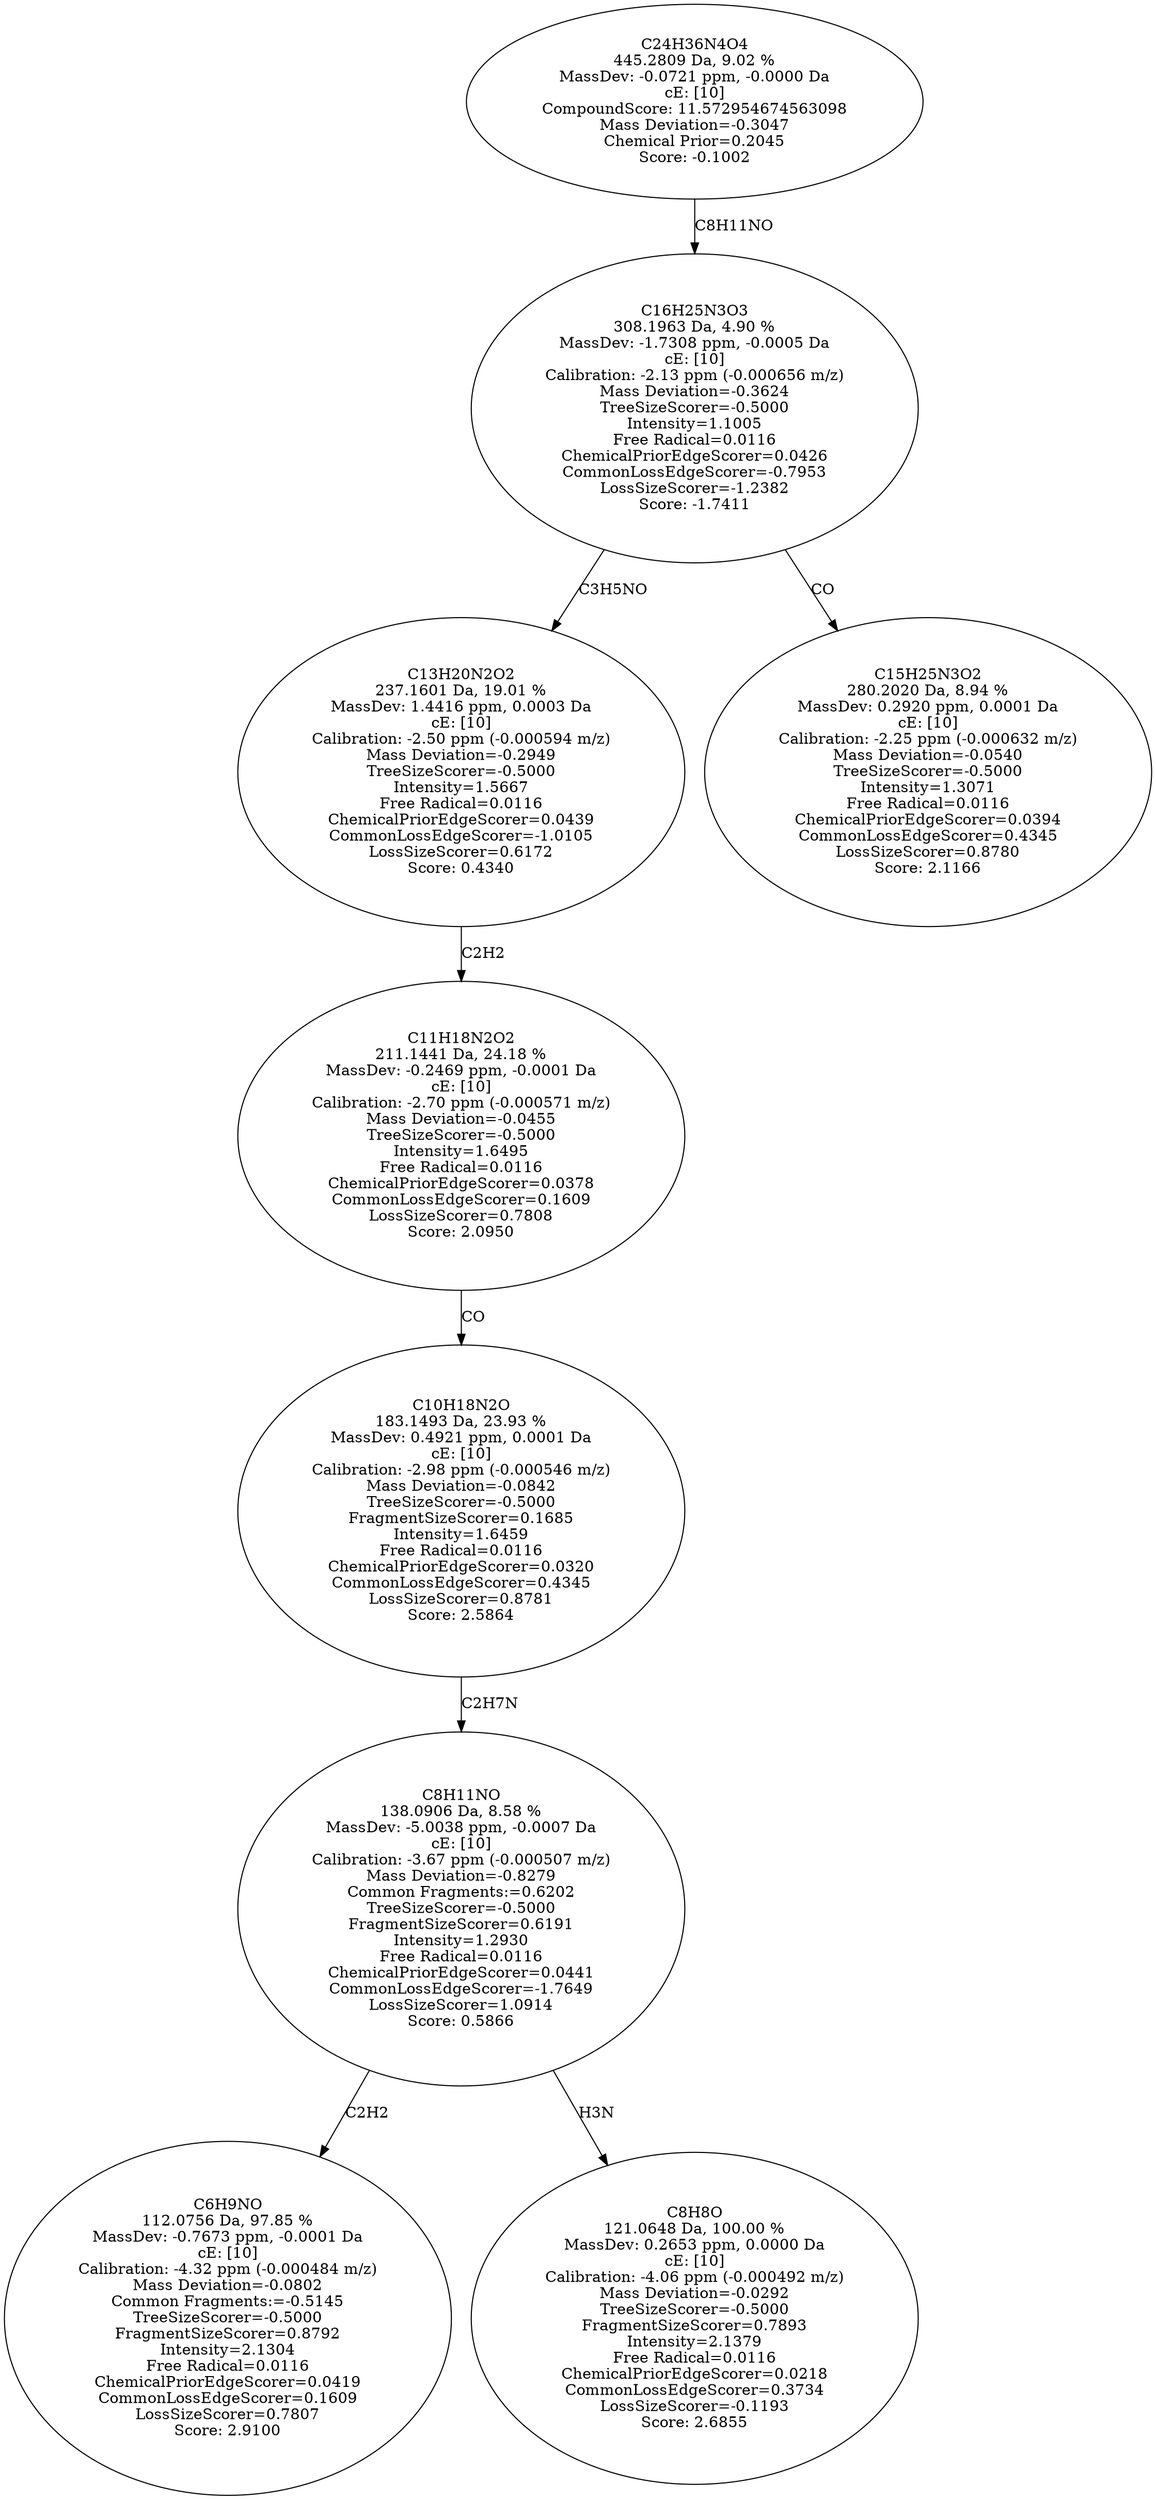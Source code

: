 strict digraph {
v1 [label="C6H9NO\n112.0756 Da, 97.85 %\nMassDev: -0.7673 ppm, -0.0001 Da\ncE: [10]\nCalibration: -4.32 ppm (-0.000484 m/z)\nMass Deviation=-0.0802\nCommon Fragments:=-0.5145\nTreeSizeScorer=-0.5000\nFragmentSizeScorer=0.8792\nIntensity=2.1304\nFree Radical=0.0116\nChemicalPriorEdgeScorer=0.0419\nCommonLossEdgeScorer=0.1609\nLossSizeScorer=0.7807\nScore: 2.9100"];
v2 [label="C8H8O\n121.0648 Da, 100.00 %\nMassDev: 0.2653 ppm, 0.0000 Da\ncE: [10]\nCalibration: -4.06 ppm (-0.000492 m/z)\nMass Deviation=-0.0292\nTreeSizeScorer=-0.5000\nFragmentSizeScorer=0.7893\nIntensity=2.1379\nFree Radical=0.0116\nChemicalPriorEdgeScorer=0.0218\nCommonLossEdgeScorer=0.3734\nLossSizeScorer=-0.1193\nScore: 2.6855"];
v3 [label="C8H11NO\n138.0906 Da, 8.58 %\nMassDev: -5.0038 ppm, -0.0007 Da\ncE: [10]\nCalibration: -3.67 ppm (-0.000507 m/z)\nMass Deviation=-0.8279\nCommon Fragments:=0.6202\nTreeSizeScorer=-0.5000\nFragmentSizeScorer=0.6191\nIntensity=1.2930\nFree Radical=0.0116\nChemicalPriorEdgeScorer=0.0441\nCommonLossEdgeScorer=-1.7649\nLossSizeScorer=1.0914\nScore: 0.5866"];
v4 [label="C10H18N2O\n183.1493 Da, 23.93 %\nMassDev: 0.4921 ppm, 0.0001 Da\ncE: [10]\nCalibration: -2.98 ppm (-0.000546 m/z)\nMass Deviation=-0.0842\nTreeSizeScorer=-0.5000\nFragmentSizeScorer=0.1685\nIntensity=1.6459\nFree Radical=0.0116\nChemicalPriorEdgeScorer=0.0320\nCommonLossEdgeScorer=0.4345\nLossSizeScorer=0.8781\nScore: 2.5864"];
v5 [label="C11H18N2O2\n211.1441 Da, 24.18 %\nMassDev: -0.2469 ppm, -0.0001 Da\ncE: [10]\nCalibration: -2.70 ppm (-0.000571 m/z)\nMass Deviation=-0.0455\nTreeSizeScorer=-0.5000\nIntensity=1.6495\nFree Radical=0.0116\nChemicalPriorEdgeScorer=0.0378\nCommonLossEdgeScorer=0.1609\nLossSizeScorer=0.7808\nScore: 2.0950"];
v6 [label="C13H20N2O2\n237.1601 Da, 19.01 %\nMassDev: 1.4416 ppm, 0.0003 Da\ncE: [10]\nCalibration: -2.50 ppm (-0.000594 m/z)\nMass Deviation=-0.2949\nTreeSizeScorer=-0.5000\nIntensity=1.5667\nFree Radical=0.0116\nChemicalPriorEdgeScorer=0.0439\nCommonLossEdgeScorer=-1.0105\nLossSizeScorer=0.6172\nScore: 0.4340"];
v7 [label="C15H25N3O2\n280.2020 Da, 8.94 %\nMassDev: 0.2920 ppm, 0.0001 Da\ncE: [10]\nCalibration: -2.25 ppm (-0.000632 m/z)\nMass Deviation=-0.0540\nTreeSizeScorer=-0.5000\nIntensity=1.3071\nFree Radical=0.0116\nChemicalPriorEdgeScorer=0.0394\nCommonLossEdgeScorer=0.4345\nLossSizeScorer=0.8780\nScore: 2.1166"];
v8 [label="C16H25N3O3\n308.1963 Da, 4.90 %\nMassDev: -1.7308 ppm, -0.0005 Da\ncE: [10]\nCalibration: -2.13 ppm (-0.000656 m/z)\nMass Deviation=-0.3624\nTreeSizeScorer=-0.5000\nIntensity=1.1005\nFree Radical=0.0116\nChemicalPriorEdgeScorer=0.0426\nCommonLossEdgeScorer=-0.7953\nLossSizeScorer=-1.2382\nScore: -1.7411"];
v9 [label="C24H36N4O4\n445.2809 Da, 9.02 %\nMassDev: -0.0721 ppm, -0.0000 Da\ncE: [10]\nCompoundScore: 11.572954674563098\nMass Deviation=-0.3047\nChemical Prior=0.2045\nScore: -0.1002"];
v3 -> v1 [label="C2H2"];
v3 -> v2 [label="H3N"];
v4 -> v3 [label="C2H7N"];
v5 -> v4 [label="CO"];
v6 -> v5 [label="C2H2"];
v8 -> v6 [label="C3H5NO"];
v8 -> v7 [label="CO"];
v9 -> v8 [label="C8H11NO"];
}